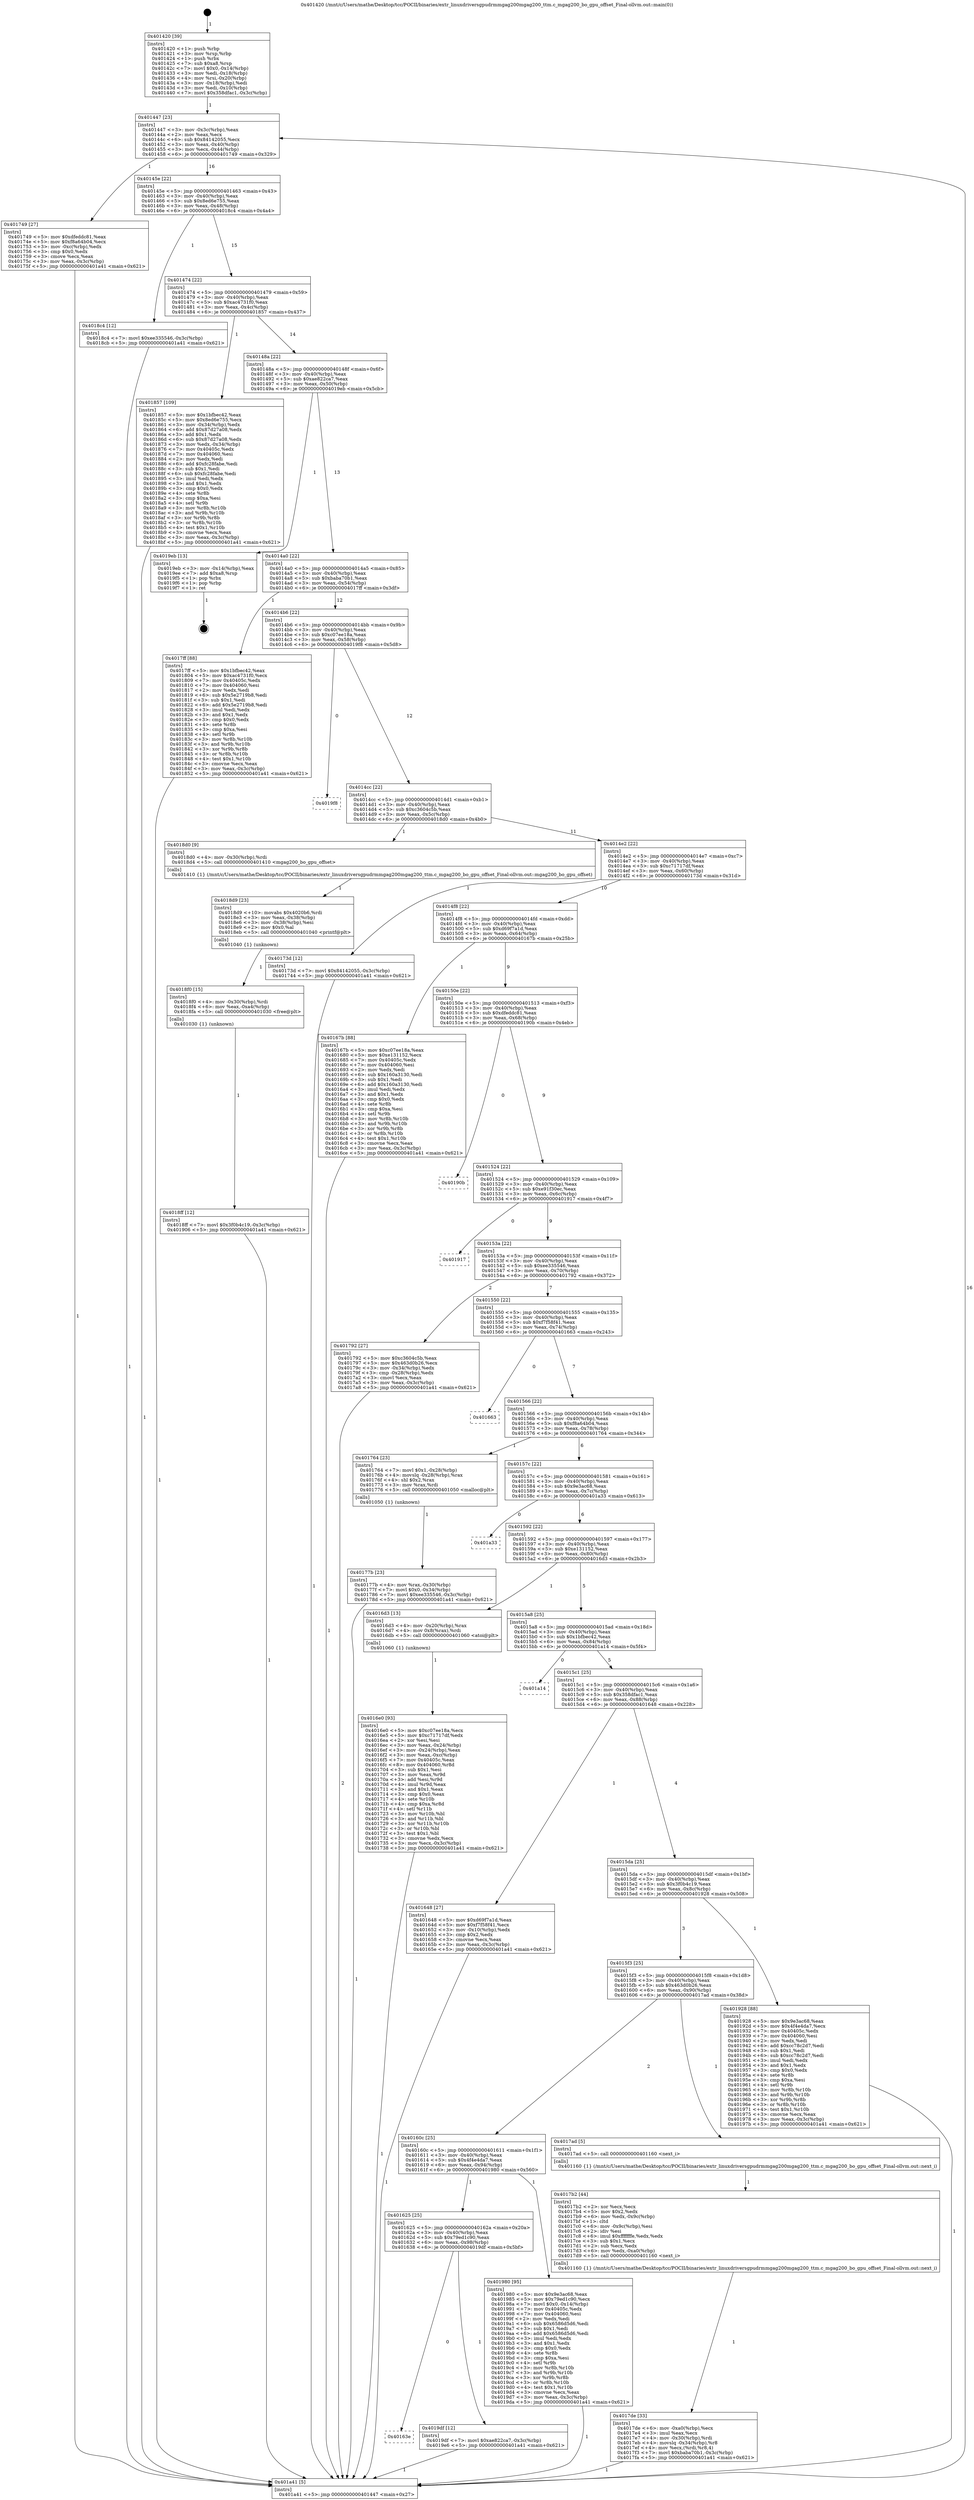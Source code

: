 digraph "0x401420" {
  label = "0x401420 (/mnt/c/Users/mathe/Desktop/tcc/POCII/binaries/extr_linuxdriversgpudrmmgag200mgag200_ttm.c_mgag200_bo_gpu_offset_Final-ollvm.out::main(0))"
  labelloc = "t"
  node[shape=record]

  Entry [label="",width=0.3,height=0.3,shape=circle,fillcolor=black,style=filled]
  "0x401447" [label="{
     0x401447 [23]\l
     | [instrs]\l
     &nbsp;&nbsp;0x401447 \<+3\>: mov -0x3c(%rbp),%eax\l
     &nbsp;&nbsp;0x40144a \<+2\>: mov %eax,%ecx\l
     &nbsp;&nbsp;0x40144c \<+6\>: sub $0x84142055,%ecx\l
     &nbsp;&nbsp;0x401452 \<+3\>: mov %eax,-0x40(%rbp)\l
     &nbsp;&nbsp;0x401455 \<+3\>: mov %ecx,-0x44(%rbp)\l
     &nbsp;&nbsp;0x401458 \<+6\>: je 0000000000401749 \<main+0x329\>\l
  }"]
  "0x401749" [label="{
     0x401749 [27]\l
     | [instrs]\l
     &nbsp;&nbsp;0x401749 \<+5\>: mov $0xdfeddc81,%eax\l
     &nbsp;&nbsp;0x40174e \<+5\>: mov $0xf8a64b04,%ecx\l
     &nbsp;&nbsp;0x401753 \<+3\>: mov -0xc(%rbp),%edx\l
     &nbsp;&nbsp;0x401756 \<+3\>: cmp $0x0,%edx\l
     &nbsp;&nbsp;0x401759 \<+3\>: cmove %ecx,%eax\l
     &nbsp;&nbsp;0x40175c \<+3\>: mov %eax,-0x3c(%rbp)\l
     &nbsp;&nbsp;0x40175f \<+5\>: jmp 0000000000401a41 \<main+0x621\>\l
  }"]
  "0x40145e" [label="{
     0x40145e [22]\l
     | [instrs]\l
     &nbsp;&nbsp;0x40145e \<+5\>: jmp 0000000000401463 \<main+0x43\>\l
     &nbsp;&nbsp;0x401463 \<+3\>: mov -0x40(%rbp),%eax\l
     &nbsp;&nbsp;0x401466 \<+5\>: sub $0x8ed6e755,%eax\l
     &nbsp;&nbsp;0x40146b \<+3\>: mov %eax,-0x48(%rbp)\l
     &nbsp;&nbsp;0x40146e \<+6\>: je 00000000004018c4 \<main+0x4a4\>\l
  }"]
  Exit [label="",width=0.3,height=0.3,shape=circle,fillcolor=black,style=filled,peripheries=2]
  "0x4018c4" [label="{
     0x4018c4 [12]\l
     | [instrs]\l
     &nbsp;&nbsp;0x4018c4 \<+7\>: movl $0xee335546,-0x3c(%rbp)\l
     &nbsp;&nbsp;0x4018cb \<+5\>: jmp 0000000000401a41 \<main+0x621\>\l
  }"]
  "0x401474" [label="{
     0x401474 [22]\l
     | [instrs]\l
     &nbsp;&nbsp;0x401474 \<+5\>: jmp 0000000000401479 \<main+0x59\>\l
     &nbsp;&nbsp;0x401479 \<+3\>: mov -0x40(%rbp),%eax\l
     &nbsp;&nbsp;0x40147c \<+5\>: sub $0xac4731f0,%eax\l
     &nbsp;&nbsp;0x401481 \<+3\>: mov %eax,-0x4c(%rbp)\l
     &nbsp;&nbsp;0x401484 \<+6\>: je 0000000000401857 \<main+0x437\>\l
  }"]
  "0x40163e" [label="{
     0x40163e\l
  }", style=dashed]
  "0x401857" [label="{
     0x401857 [109]\l
     | [instrs]\l
     &nbsp;&nbsp;0x401857 \<+5\>: mov $0x1bfbec42,%eax\l
     &nbsp;&nbsp;0x40185c \<+5\>: mov $0x8ed6e755,%ecx\l
     &nbsp;&nbsp;0x401861 \<+3\>: mov -0x34(%rbp),%edx\l
     &nbsp;&nbsp;0x401864 \<+6\>: add $0x87d27a08,%edx\l
     &nbsp;&nbsp;0x40186a \<+3\>: add $0x1,%edx\l
     &nbsp;&nbsp;0x40186d \<+6\>: sub $0x87d27a08,%edx\l
     &nbsp;&nbsp;0x401873 \<+3\>: mov %edx,-0x34(%rbp)\l
     &nbsp;&nbsp;0x401876 \<+7\>: mov 0x40405c,%edx\l
     &nbsp;&nbsp;0x40187d \<+7\>: mov 0x404060,%esi\l
     &nbsp;&nbsp;0x401884 \<+2\>: mov %edx,%edi\l
     &nbsp;&nbsp;0x401886 \<+6\>: add $0xfc28fabe,%edi\l
     &nbsp;&nbsp;0x40188c \<+3\>: sub $0x1,%edi\l
     &nbsp;&nbsp;0x40188f \<+6\>: sub $0xfc28fabe,%edi\l
     &nbsp;&nbsp;0x401895 \<+3\>: imul %edi,%edx\l
     &nbsp;&nbsp;0x401898 \<+3\>: and $0x1,%edx\l
     &nbsp;&nbsp;0x40189b \<+3\>: cmp $0x0,%edx\l
     &nbsp;&nbsp;0x40189e \<+4\>: sete %r8b\l
     &nbsp;&nbsp;0x4018a2 \<+3\>: cmp $0xa,%esi\l
     &nbsp;&nbsp;0x4018a5 \<+4\>: setl %r9b\l
     &nbsp;&nbsp;0x4018a9 \<+3\>: mov %r8b,%r10b\l
     &nbsp;&nbsp;0x4018ac \<+3\>: and %r9b,%r10b\l
     &nbsp;&nbsp;0x4018af \<+3\>: xor %r9b,%r8b\l
     &nbsp;&nbsp;0x4018b2 \<+3\>: or %r8b,%r10b\l
     &nbsp;&nbsp;0x4018b5 \<+4\>: test $0x1,%r10b\l
     &nbsp;&nbsp;0x4018b9 \<+3\>: cmovne %ecx,%eax\l
     &nbsp;&nbsp;0x4018bc \<+3\>: mov %eax,-0x3c(%rbp)\l
     &nbsp;&nbsp;0x4018bf \<+5\>: jmp 0000000000401a41 \<main+0x621\>\l
  }"]
  "0x40148a" [label="{
     0x40148a [22]\l
     | [instrs]\l
     &nbsp;&nbsp;0x40148a \<+5\>: jmp 000000000040148f \<main+0x6f\>\l
     &nbsp;&nbsp;0x40148f \<+3\>: mov -0x40(%rbp),%eax\l
     &nbsp;&nbsp;0x401492 \<+5\>: sub $0xae822ca7,%eax\l
     &nbsp;&nbsp;0x401497 \<+3\>: mov %eax,-0x50(%rbp)\l
     &nbsp;&nbsp;0x40149a \<+6\>: je 00000000004019eb \<main+0x5cb\>\l
  }"]
  "0x4019df" [label="{
     0x4019df [12]\l
     | [instrs]\l
     &nbsp;&nbsp;0x4019df \<+7\>: movl $0xae822ca7,-0x3c(%rbp)\l
     &nbsp;&nbsp;0x4019e6 \<+5\>: jmp 0000000000401a41 \<main+0x621\>\l
  }"]
  "0x4019eb" [label="{
     0x4019eb [13]\l
     | [instrs]\l
     &nbsp;&nbsp;0x4019eb \<+3\>: mov -0x14(%rbp),%eax\l
     &nbsp;&nbsp;0x4019ee \<+7\>: add $0xa8,%rsp\l
     &nbsp;&nbsp;0x4019f5 \<+1\>: pop %rbx\l
     &nbsp;&nbsp;0x4019f6 \<+1\>: pop %rbp\l
     &nbsp;&nbsp;0x4019f7 \<+1\>: ret\l
  }"]
  "0x4014a0" [label="{
     0x4014a0 [22]\l
     | [instrs]\l
     &nbsp;&nbsp;0x4014a0 \<+5\>: jmp 00000000004014a5 \<main+0x85\>\l
     &nbsp;&nbsp;0x4014a5 \<+3\>: mov -0x40(%rbp),%eax\l
     &nbsp;&nbsp;0x4014a8 \<+5\>: sub $0xbaba70b1,%eax\l
     &nbsp;&nbsp;0x4014ad \<+3\>: mov %eax,-0x54(%rbp)\l
     &nbsp;&nbsp;0x4014b0 \<+6\>: je 00000000004017ff \<main+0x3df\>\l
  }"]
  "0x401625" [label="{
     0x401625 [25]\l
     | [instrs]\l
     &nbsp;&nbsp;0x401625 \<+5\>: jmp 000000000040162a \<main+0x20a\>\l
     &nbsp;&nbsp;0x40162a \<+3\>: mov -0x40(%rbp),%eax\l
     &nbsp;&nbsp;0x40162d \<+5\>: sub $0x79ed1c90,%eax\l
     &nbsp;&nbsp;0x401632 \<+6\>: mov %eax,-0x98(%rbp)\l
     &nbsp;&nbsp;0x401638 \<+6\>: je 00000000004019df \<main+0x5bf\>\l
  }"]
  "0x4017ff" [label="{
     0x4017ff [88]\l
     | [instrs]\l
     &nbsp;&nbsp;0x4017ff \<+5\>: mov $0x1bfbec42,%eax\l
     &nbsp;&nbsp;0x401804 \<+5\>: mov $0xac4731f0,%ecx\l
     &nbsp;&nbsp;0x401809 \<+7\>: mov 0x40405c,%edx\l
     &nbsp;&nbsp;0x401810 \<+7\>: mov 0x404060,%esi\l
     &nbsp;&nbsp;0x401817 \<+2\>: mov %edx,%edi\l
     &nbsp;&nbsp;0x401819 \<+6\>: sub $0x5e2719b8,%edi\l
     &nbsp;&nbsp;0x40181f \<+3\>: sub $0x1,%edi\l
     &nbsp;&nbsp;0x401822 \<+6\>: add $0x5e2719b8,%edi\l
     &nbsp;&nbsp;0x401828 \<+3\>: imul %edi,%edx\l
     &nbsp;&nbsp;0x40182b \<+3\>: and $0x1,%edx\l
     &nbsp;&nbsp;0x40182e \<+3\>: cmp $0x0,%edx\l
     &nbsp;&nbsp;0x401831 \<+4\>: sete %r8b\l
     &nbsp;&nbsp;0x401835 \<+3\>: cmp $0xa,%esi\l
     &nbsp;&nbsp;0x401838 \<+4\>: setl %r9b\l
     &nbsp;&nbsp;0x40183c \<+3\>: mov %r8b,%r10b\l
     &nbsp;&nbsp;0x40183f \<+3\>: and %r9b,%r10b\l
     &nbsp;&nbsp;0x401842 \<+3\>: xor %r9b,%r8b\l
     &nbsp;&nbsp;0x401845 \<+3\>: or %r8b,%r10b\l
     &nbsp;&nbsp;0x401848 \<+4\>: test $0x1,%r10b\l
     &nbsp;&nbsp;0x40184c \<+3\>: cmovne %ecx,%eax\l
     &nbsp;&nbsp;0x40184f \<+3\>: mov %eax,-0x3c(%rbp)\l
     &nbsp;&nbsp;0x401852 \<+5\>: jmp 0000000000401a41 \<main+0x621\>\l
  }"]
  "0x4014b6" [label="{
     0x4014b6 [22]\l
     | [instrs]\l
     &nbsp;&nbsp;0x4014b6 \<+5\>: jmp 00000000004014bb \<main+0x9b\>\l
     &nbsp;&nbsp;0x4014bb \<+3\>: mov -0x40(%rbp),%eax\l
     &nbsp;&nbsp;0x4014be \<+5\>: sub $0xc07ee18a,%eax\l
     &nbsp;&nbsp;0x4014c3 \<+3\>: mov %eax,-0x58(%rbp)\l
     &nbsp;&nbsp;0x4014c6 \<+6\>: je 00000000004019f8 \<main+0x5d8\>\l
  }"]
  "0x401980" [label="{
     0x401980 [95]\l
     | [instrs]\l
     &nbsp;&nbsp;0x401980 \<+5\>: mov $0x9e3ac68,%eax\l
     &nbsp;&nbsp;0x401985 \<+5\>: mov $0x79ed1c90,%ecx\l
     &nbsp;&nbsp;0x40198a \<+7\>: movl $0x0,-0x14(%rbp)\l
     &nbsp;&nbsp;0x401991 \<+7\>: mov 0x40405c,%edx\l
     &nbsp;&nbsp;0x401998 \<+7\>: mov 0x404060,%esi\l
     &nbsp;&nbsp;0x40199f \<+2\>: mov %edx,%edi\l
     &nbsp;&nbsp;0x4019a1 \<+6\>: sub $0x6586d5d6,%edi\l
     &nbsp;&nbsp;0x4019a7 \<+3\>: sub $0x1,%edi\l
     &nbsp;&nbsp;0x4019aa \<+6\>: add $0x6586d5d6,%edi\l
     &nbsp;&nbsp;0x4019b0 \<+3\>: imul %edi,%edx\l
     &nbsp;&nbsp;0x4019b3 \<+3\>: and $0x1,%edx\l
     &nbsp;&nbsp;0x4019b6 \<+3\>: cmp $0x0,%edx\l
     &nbsp;&nbsp;0x4019b9 \<+4\>: sete %r8b\l
     &nbsp;&nbsp;0x4019bd \<+3\>: cmp $0xa,%esi\l
     &nbsp;&nbsp;0x4019c0 \<+4\>: setl %r9b\l
     &nbsp;&nbsp;0x4019c4 \<+3\>: mov %r8b,%r10b\l
     &nbsp;&nbsp;0x4019c7 \<+3\>: and %r9b,%r10b\l
     &nbsp;&nbsp;0x4019ca \<+3\>: xor %r9b,%r8b\l
     &nbsp;&nbsp;0x4019cd \<+3\>: or %r8b,%r10b\l
     &nbsp;&nbsp;0x4019d0 \<+4\>: test $0x1,%r10b\l
     &nbsp;&nbsp;0x4019d4 \<+3\>: cmovne %ecx,%eax\l
     &nbsp;&nbsp;0x4019d7 \<+3\>: mov %eax,-0x3c(%rbp)\l
     &nbsp;&nbsp;0x4019da \<+5\>: jmp 0000000000401a41 \<main+0x621\>\l
  }"]
  "0x4019f8" [label="{
     0x4019f8\l
  }", style=dashed]
  "0x4014cc" [label="{
     0x4014cc [22]\l
     | [instrs]\l
     &nbsp;&nbsp;0x4014cc \<+5\>: jmp 00000000004014d1 \<main+0xb1\>\l
     &nbsp;&nbsp;0x4014d1 \<+3\>: mov -0x40(%rbp),%eax\l
     &nbsp;&nbsp;0x4014d4 \<+5\>: sub $0xc3604c5b,%eax\l
     &nbsp;&nbsp;0x4014d9 \<+3\>: mov %eax,-0x5c(%rbp)\l
     &nbsp;&nbsp;0x4014dc \<+6\>: je 00000000004018d0 \<main+0x4b0\>\l
  }"]
  "0x4018ff" [label="{
     0x4018ff [12]\l
     | [instrs]\l
     &nbsp;&nbsp;0x4018ff \<+7\>: movl $0x3f0b4c19,-0x3c(%rbp)\l
     &nbsp;&nbsp;0x401906 \<+5\>: jmp 0000000000401a41 \<main+0x621\>\l
  }"]
  "0x4018d0" [label="{
     0x4018d0 [9]\l
     | [instrs]\l
     &nbsp;&nbsp;0x4018d0 \<+4\>: mov -0x30(%rbp),%rdi\l
     &nbsp;&nbsp;0x4018d4 \<+5\>: call 0000000000401410 \<mgag200_bo_gpu_offset\>\l
     | [calls]\l
     &nbsp;&nbsp;0x401410 \{1\} (/mnt/c/Users/mathe/Desktop/tcc/POCII/binaries/extr_linuxdriversgpudrmmgag200mgag200_ttm.c_mgag200_bo_gpu_offset_Final-ollvm.out::mgag200_bo_gpu_offset)\l
  }"]
  "0x4014e2" [label="{
     0x4014e2 [22]\l
     | [instrs]\l
     &nbsp;&nbsp;0x4014e2 \<+5\>: jmp 00000000004014e7 \<main+0xc7\>\l
     &nbsp;&nbsp;0x4014e7 \<+3\>: mov -0x40(%rbp),%eax\l
     &nbsp;&nbsp;0x4014ea \<+5\>: sub $0xc71717df,%eax\l
     &nbsp;&nbsp;0x4014ef \<+3\>: mov %eax,-0x60(%rbp)\l
     &nbsp;&nbsp;0x4014f2 \<+6\>: je 000000000040173d \<main+0x31d\>\l
  }"]
  "0x4018f0" [label="{
     0x4018f0 [15]\l
     | [instrs]\l
     &nbsp;&nbsp;0x4018f0 \<+4\>: mov -0x30(%rbp),%rdi\l
     &nbsp;&nbsp;0x4018f4 \<+6\>: mov %eax,-0xa4(%rbp)\l
     &nbsp;&nbsp;0x4018fa \<+5\>: call 0000000000401030 \<free@plt\>\l
     | [calls]\l
     &nbsp;&nbsp;0x401030 \{1\} (unknown)\l
  }"]
  "0x40173d" [label="{
     0x40173d [12]\l
     | [instrs]\l
     &nbsp;&nbsp;0x40173d \<+7\>: movl $0x84142055,-0x3c(%rbp)\l
     &nbsp;&nbsp;0x401744 \<+5\>: jmp 0000000000401a41 \<main+0x621\>\l
  }"]
  "0x4014f8" [label="{
     0x4014f8 [22]\l
     | [instrs]\l
     &nbsp;&nbsp;0x4014f8 \<+5\>: jmp 00000000004014fd \<main+0xdd\>\l
     &nbsp;&nbsp;0x4014fd \<+3\>: mov -0x40(%rbp),%eax\l
     &nbsp;&nbsp;0x401500 \<+5\>: sub $0xd69f7a1d,%eax\l
     &nbsp;&nbsp;0x401505 \<+3\>: mov %eax,-0x64(%rbp)\l
     &nbsp;&nbsp;0x401508 \<+6\>: je 000000000040167b \<main+0x25b\>\l
  }"]
  "0x4018d9" [label="{
     0x4018d9 [23]\l
     | [instrs]\l
     &nbsp;&nbsp;0x4018d9 \<+10\>: movabs $0x4020b6,%rdi\l
     &nbsp;&nbsp;0x4018e3 \<+3\>: mov %eax,-0x38(%rbp)\l
     &nbsp;&nbsp;0x4018e6 \<+3\>: mov -0x38(%rbp),%esi\l
     &nbsp;&nbsp;0x4018e9 \<+2\>: mov $0x0,%al\l
     &nbsp;&nbsp;0x4018eb \<+5\>: call 0000000000401040 \<printf@plt\>\l
     | [calls]\l
     &nbsp;&nbsp;0x401040 \{1\} (unknown)\l
  }"]
  "0x40167b" [label="{
     0x40167b [88]\l
     | [instrs]\l
     &nbsp;&nbsp;0x40167b \<+5\>: mov $0xc07ee18a,%eax\l
     &nbsp;&nbsp;0x401680 \<+5\>: mov $0xe131152,%ecx\l
     &nbsp;&nbsp;0x401685 \<+7\>: mov 0x40405c,%edx\l
     &nbsp;&nbsp;0x40168c \<+7\>: mov 0x404060,%esi\l
     &nbsp;&nbsp;0x401693 \<+2\>: mov %edx,%edi\l
     &nbsp;&nbsp;0x401695 \<+6\>: sub $0x160a3130,%edi\l
     &nbsp;&nbsp;0x40169b \<+3\>: sub $0x1,%edi\l
     &nbsp;&nbsp;0x40169e \<+6\>: add $0x160a3130,%edi\l
     &nbsp;&nbsp;0x4016a4 \<+3\>: imul %edi,%edx\l
     &nbsp;&nbsp;0x4016a7 \<+3\>: and $0x1,%edx\l
     &nbsp;&nbsp;0x4016aa \<+3\>: cmp $0x0,%edx\l
     &nbsp;&nbsp;0x4016ad \<+4\>: sete %r8b\l
     &nbsp;&nbsp;0x4016b1 \<+3\>: cmp $0xa,%esi\l
     &nbsp;&nbsp;0x4016b4 \<+4\>: setl %r9b\l
     &nbsp;&nbsp;0x4016b8 \<+3\>: mov %r8b,%r10b\l
     &nbsp;&nbsp;0x4016bb \<+3\>: and %r9b,%r10b\l
     &nbsp;&nbsp;0x4016be \<+3\>: xor %r9b,%r8b\l
     &nbsp;&nbsp;0x4016c1 \<+3\>: or %r8b,%r10b\l
     &nbsp;&nbsp;0x4016c4 \<+4\>: test $0x1,%r10b\l
     &nbsp;&nbsp;0x4016c8 \<+3\>: cmovne %ecx,%eax\l
     &nbsp;&nbsp;0x4016cb \<+3\>: mov %eax,-0x3c(%rbp)\l
     &nbsp;&nbsp;0x4016ce \<+5\>: jmp 0000000000401a41 \<main+0x621\>\l
  }"]
  "0x40150e" [label="{
     0x40150e [22]\l
     | [instrs]\l
     &nbsp;&nbsp;0x40150e \<+5\>: jmp 0000000000401513 \<main+0xf3\>\l
     &nbsp;&nbsp;0x401513 \<+3\>: mov -0x40(%rbp),%eax\l
     &nbsp;&nbsp;0x401516 \<+5\>: sub $0xdfeddc81,%eax\l
     &nbsp;&nbsp;0x40151b \<+3\>: mov %eax,-0x68(%rbp)\l
     &nbsp;&nbsp;0x40151e \<+6\>: je 000000000040190b \<main+0x4eb\>\l
  }"]
  "0x4017de" [label="{
     0x4017de [33]\l
     | [instrs]\l
     &nbsp;&nbsp;0x4017de \<+6\>: mov -0xa0(%rbp),%ecx\l
     &nbsp;&nbsp;0x4017e4 \<+3\>: imul %eax,%ecx\l
     &nbsp;&nbsp;0x4017e7 \<+4\>: mov -0x30(%rbp),%rdi\l
     &nbsp;&nbsp;0x4017eb \<+4\>: movslq -0x34(%rbp),%r8\l
     &nbsp;&nbsp;0x4017ef \<+4\>: mov %ecx,(%rdi,%r8,4)\l
     &nbsp;&nbsp;0x4017f3 \<+7\>: movl $0xbaba70b1,-0x3c(%rbp)\l
     &nbsp;&nbsp;0x4017fa \<+5\>: jmp 0000000000401a41 \<main+0x621\>\l
  }"]
  "0x40190b" [label="{
     0x40190b\l
  }", style=dashed]
  "0x401524" [label="{
     0x401524 [22]\l
     | [instrs]\l
     &nbsp;&nbsp;0x401524 \<+5\>: jmp 0000000000401529 \<main+0x109\>\l
     &nbsp;&nbsp;0x401529 \<+3\>: mov -0x40(%rbp),%eax\l
     &nbsp;&nbsp;0x40152c \<+5\>: sub $0xe91f30ec,%eax\l
     &nbsp;&nbsp;0x401531 \<+3\>: mov %eax,-0x6c(%rbp)\l
     &nbsp;&nbsp;0x401534 \<+6\>: je 0000000000401917 \<main+0x4f7\>\l
  }"]
  "0x4017b2" [label="{
     0x4017b2 [44]\l
     | [instrs]\l
     &nbsp;&nbsp;0x4017b2 \<+2\>: xor %ecx,%ecx\l
     &nbsp;&nbsp;0x4017b4 \<+5\>: mov $0x2,%edx\l
     &nbsp;&nbsp;0x4017b9 \<+6\>: mov %edx,-0x9c(%rbp)\l
     &nbsp;&nbsp;0x4017bf \<+1\>: cltd\l
     &nbsp;&nbsp;0x4017c0 \<+6\>: mov -0x9c(%rbp),%esi\l
     &nbsp;&nbsp;0x4017c6 \<+2\>: idiv %esi\l
     &nbsp;&nbsp;0x4017c8 \<+6\>: imul $0xfffffffe,%edx,%edx\l
     &nbsp;&nbsp;0x4017ce \<+3\>: sub $0x1,%ecx\l
     &nbsp;&nbsp;0x4017d1 \<+2\>: sub %ecx,%edx\l
     &nbsp;&nbsp;0x4017d3 \<+6\>: mov %edx,-0xa0(%rbp)\l
     &nbsp;&nbsp;0x4017d9 \<+5\>: call 0000000000401160 \<next_i\>\l
     | [calls]\l
     &nbsp;&nbsp;0x401160 \{1\} (/mnt/c/Users/mathe/Desktop/tcc/POCII/binaries/extr_linuxdriversgpudrmmgag200mgag200_ttm.c_mgag200_bo_gpu_offset_Final-ollvm.out::next_i)\l
  }"]
  "0x401917" [label="{
     0x401917\l
  }", style=dashed]
  "0x40153a" [label="{
     0x40153a [22]\l
     | [instrs]\l
     &nbsp;&nbsp;0x40153a \<+5\>: jmp 000000000040153f \<main+0x11f\>\l
     &nbsp;&nbsp;0x40153f \<+3\>: mov -0x40(%rbp),%eax\l
     &nbsp;&nbsp;0x401542 \<+5\>: sub $0xee335546,%eax\l
     &nbsp;&nbsp;0x401547 \<+3\>: mov %eax,-0x70(%rbp)\l
     &nbsp;&nbsp;0x40154a \<+6\>: je 0000000000401792 \<main+0x372\>\l
  }"]
  "0x40160c" [label="{
     0x40160c [25]\l
     | [instrs]\l
     &nbsp;&nbsp;0x40160c \<+5\>: jmp 0000000000401611 \<main+0x1f1\>\l
     &nbsp;&nbsp;0x401611 \<+3\>: mov -0x40(%rbp),%eax\l
     &nbsp;&nbsp;0x401614 \<+5\>: sub $0x4f4e4da7,%eax\l
     &nbsp;&nbsp;0x401619 \<+6\>: mov %eax,-0x94(%rbp)\l
     &nbsp;&nbsp;0x40161f \<+6\>: je 0000000000401980 \<main+0x560\>\l
  }"]
  "0x401792" [label="{
     0x401792 [27]\l
     | [instrs]\l
     &nbsp;&nbsp;0x401792 \<+5\>: mov $0xc3604c5b,%eax\l
     &nbsp;&nbsp;0x401797 \<+5\>: mov $0x463d0b26,%ecx\l
     &nbsp;&nbsp;0x40179c \<+3\>: mov -0x34(%rbp),%edx\l
     &nbsp;&nbsp;0x40179f \<+3\>: cmp -0x28(%rbp),%edx\l
     &nbsp;&nbsp;0x4017a2 \<+3\>: cmovl %ecx,%eax\l
     &nbsp;&nbsp;0x4017a5 \<+3\>: mov %eax,-0x3c(%rbp)\l
     &nbsp;&nbsp;0x4017a8 \<+5\>: jmp 0000000000401a41 \<main+0x621\>\l
  }"]
  "0x401550" [label="{
     0x401550 [22]\l
     | [instrs]\l
     &nbsp;&nbsp;0x401550 \<+5\>: jmp 0000000000401555 \<main+0x135\>\l
     &nbsp;&nbsp;0x401555 \<+3\>: mov -0x40(%rbp),%eax\l
     &nbsp;&nbsp;0x401558 \<+5\>: sub $0xf7f58f41,%eax\l
     &nbsp;&nbsp;0x40155d \<+3\>: mov %eax,-0x74(%rbp)\l
     &nbsp;&nbsp;0x401560 \<+6\>: je 0000000000401663 \<main+0x243\>\l
  }"]
  "0x4017ad" [label="{
     0x4017ad [5]\l
     | [instrs]\l
     &nbsp;&nbsp;0x4017ad \<+5\>: call 0000000000401160 \<next_i\>\l
     | [calls]\l
     &nbsp;&nbsp;0x401160 \{1\} (/mnt/c/Users/mathe/Desktop/tcc/POCII/binaries/extr_linuxdriversgpudrmmgag200mgag200_ttm.c_mgag200_bo_gpu_offset_Final-ollvm.out::next_i)\l
  }"]
  "0x401663" [label="{
     0x401663\l
  }", style=dashed]
  "0x401566" [label="{
     0x401566 [22]\l
     | [instrs]\l
     &nbsp;&nbsp;0x401566 \<+5\>: jmp 000000000040156b \<main+0x14b\>\l
     &nbsp;&nbsp;0x40156b \<+3\>: mov -0x40(%rbp),%eax\l
     &nbsp;&nbsp;0x40156e \<+5\>: sub $0xf8a64b04,%eax\l
     &nbsp;&nbsp;0x401573 \<+3\>: mov %eax,-0x78(%rbp)\l
     &nbsp;&nbsp;0x401576 \<+6\>: je 0000000000401764 \<main+0x344\>\l
  }"]
  "0x4015f3" [label="{
     0x4015f3 [25]\l
     | [instrs]\l
     &nbsp;&nbsp;0x4015f3 \<+5\>: jmp 00000000004015f8 \<main+0x1d8\>\l
     &nbsp;&nbsp;0x4015f8 \<+3\>: mov -0x40(%rbp),%eax\l
     &nbsp;&nbsp;0x4015fb \<+5\>: sub $0x463d0b26,%eax\l
     &nbsp;&nbsp;0x401600 \<+6\>: mov %eax,-0x90(%rbp)\l
     &nbsp;&nbsp;0x401606 \<+6\>: je 00000000004017ad \<main+0x38d\>\l
  }"]
  "0x401764" [label="{
     0x401764 [23]\l
     | [instrs]\l
     &nbsp;&nbsp;0x401764 \<+7\>: movl $0x1,-0x28(%rbp)\l
     &nbsp;&nbsp;0x40176b \<+4\>: movslq -0x28(%rbp),%rax\l
     &nbsp;&nbsp;0x40176f \<+4\>: shl $0x2,%rax\l
     &nbsp;&nbsp;0x401773 \<+3\>: mov %rax,%rdi\l
     &nbsp;&nbsp;0x401776 \<+5\>: call 0000000000401050 \<malloc@plt\>\l
     | [calls]\l
     &nbsp;&nbsp;0x401050 \{1\} (unknown)\l
  }"]
  "0x40157c" [label="{
     0x40157c [22]\l
     | [instrs]\l
     &nbsp;&nbsp;0x40157c \<+5\>: jmp 0000000000401581 \<main+0x161\>\l
     &nbsp;&nbsp;0x401581 \<+3\>: mov -0x40(%rbp),%eax\l
     &nbsp;&nbsp;0x401584 \<+5\>: sub $0x9e3ac68,%eax\l
     &nbsp;&nbsp;0x401589 \<+3\>: mov %eax,-0x7c(%rbp)\l
     &nbsp;&nbsp;0x40158c \<+6\>: je 0000000000401a33 \<main+0x613\>\l
  }"]
  "0x401928" [label="{
     0x401928 [88]\l
     | [instrs]\l
     &nbsp;&nbsp;0x401928 \<+5\>: mov $0x9e3ac68,%eax\l
     &nbsp;&nbsp;0x40192d \<+5\>: mov $0x4f4e4da7,%ecx\l
     &nbsp;&nbsp;0x401932 \<+7\>: mov 0x40405c,%edx\l
     &nbsp;&nbsp;0x401939 \<+7\>: mov 0x404060,%esi\l
     &nbsp;&nbsp;0x401940 \<+2\>: mov %edx,%edi\l
     &nbsp;&nbsp;0x401942 \<+6\>: add $0xcc78c2d7,%edi\l
     &nbsp;&nbsp;0x401948 \<+3\>: sub $0x1,%edi\l
     &nbsp;&nbsp;0x40194b \<+6\>: sub $0xcc78c2d7,%edi\l
     &nbsp;&nbsp;0x401951 \<+3\>: imul %edi,%edx\l
     &nbsp;&nbsp;0x401954 \<+3\>: and $0x1,%edx\l
     &nbsp;&nbsp;0x401957 \<+3\>: cmp $0x0,%edx\l
     &nbsp;&nbsp;0x40195a \<+4\>: sete %r8b\l
     &nbsp;&nbsp;0x40195e \<+3\>: cmp $0xa,%esi\l
     &nbsp;&nbsp;0x401961 \<+4\>: setl %r9b\l
     &nbsp;&nbsp;0x401965 \<+3\>: mov %r8b,%r10b\l
     &nbsp;&nbsp;0x401968 \<+3\>: and %r9b,%r10b\l
     &nbsp;&nbsp;0x40196b \<+3\>: xor %r9b,%r8b\l
     &nbsp;&nbsp;0x40196e \<+3\>: or %r8b,%r10b\l
     &nbsp;&nbsp;0x401971 \<+4\>: test $0x1,%r10b\l
     &nbsp;&nbsp;0x401975 \<+3\>: cmovne %ecx,%eax\l
     &nbsp;&nbsp;0x401978 \<+3\>: mov %eax,-0x3c(%rbp)\l
     &nbsp;&nbsp;0x40197b \<+5\>: jmp 0000000000401a41 \<main+0x621\>\l
  }"]
  "0x401a33" [label="{
     0x401a33\l
  }", style=dashed]
  "0x401592" [label="{
     0x401592 [22]\l
     | [instrs]\l
     &nbsp;&nbsp;0x401592 \<+5\>: jmp 0000000000401597 \<main+0x177\>\l
     &nbsp;&nbsp;0x401597 \<+3\>: mov -0x40(%rbp),%eax\l
     &nbsp;&nbsp;0x40159a \<+5\>: sub $0xe131152,%eax\l
     &nbsp;&nbsp;0x40159f \<+3\>: mov %eax,-0x80(%rbp)\l
     &nbsp;&nbsp;0x4015a2 \<+6\>: je 00000000004016d3 \<main+0x2b3\>\l
  }"]
  "0x40177b" [label="{
     0x40177b [23]\l
     | [instrs]\l
     &nbsp;&nbsp;0x40177b \<+4\>: mov %rax,-0x30(%rbp)\l
     &nbsp;&nbsp;0x40177f \<+7\>: movl $0x0,-0x34(%rbp)\l
     &nbsp;&nbsp;0x401786 \<+7\>: movl $0xee335546,-0x3c(%rbp)\l
     &nbsp;&nbsp;0x40178d \<+5\>: jmp 0000000000401a41 \<main+0x621\>\l
  }"]
  "0x4016d3" [label="{
     0x4016d3 [13]\l
     | [instrs]\l
     &nbsp;&nbsp;0x4016d3 \<+4\>: mov -0x20(%rbp),%rax\l
     &nbsp;&nbsp;0x4016d7 \<+4\>: mov 0x8(%rax),%rdi\l
     &nbsp;&nbsp;0x4016db \<+5\>: call 0000000000401060 \<atoi@plt\>\l
     | [calls]\l
     &nbsp;&nbsp;0x401060 \{1\} (unknown)\l
  }"]
  "0x4015a8" [label="{
     0x4015a8 [25]\l
     | [instrs]\l
     &nbsp;&nbsp;0x4015a8 \<+5\>: jmp 00000000004015ad \<main+0x18d\>\l
     &nbsp;&nbsp;0x4015ad \<+3\>: mov -0x40(%rbp),%eax\l
     &nbsp;&nbsp;0x4015b0 \<+5\>: sub $0x1bfbec42,%eax\l
     &nbsp;&nbsp;0x4015b5 \<+6\>: mov %eax,-0x84(%rbp)\l
     &nbsp;&nbsp;0x4015bb \<+6\>: je 0000000000401a14 \<main+0x5f4\>\l
  }"]
  "0x4016e0" [label="{
     0x4016e0 [93]\l
     | [instrs]\l
     &nbsp;&nbsp;0x4016e0 \<+5\>: mov $0xc07ee18a,%ecx\l
     &nbsp;&nbsp;0x4016e5 \<+5\>: mov $0xc71717df,%edx\l
     &nbsp;&nbsp;0x4016ea \<+2\>: xor %esi,%esi\l
     &nbsp;&nbsp;0x4016ec \<+3\>: mov %eax,-0x24(%rbp)\l
     &nbsp;&nbsp;0x4016ef \<+3\>: mov -0x24(%rbp),%eax\l
     &nbsp;&nbsp;0x4016f2 \<+3\>: mov %eax,-0xc(%rbp)\l
     &nbsp;&nbsp;0x4016f5 \<+7\>: mov 0x40405c,%eax\l
     &nbsp;&nbsp;0x4016fc \<+8\>: mov 0x404060,%r8d\l
     &nbsp;&nbsp;0x401704 \<+3\>: sub $0x1,%esi\l
     &nbsp;&nbsp;0x401707 \<+3\>: mov %eax,%r9d\l
     &nbsp;&nbsp;0x40170a \<+3\>: add %esi,%r9d\l
     &nbsp;&nbsp;0x40170d \<+4\>: imul %r9d,%eax\l
     &nbsp;&nbsp;0x401711 \<+3\>: and $0x1,%eax\l
     &nbsp;&nbsp;0x401714 \<+3\>: cmp $0x0,%eax\l
     &nbsp;&nbsp;0x401717 \<+4\>: sete %r10b\l
     &nbsp;&nbsp;0x40171b \<+4\>: cmp $0xa,%r8d\l
     &nbsp;&nbsp;0x40171f \<+4\>: setl %r11b\l
     &nbsp;&nbsp;0x401723 \<+3\>: mov %r10b,%bl\l
     &nbsp;&nbsp;0x401726 \<+3\>: and %r11b,%bl\l
     &nbsp;&nbsp;0x401729 \<+3\>: xor %r11b,%r10b\l
     &nbsp;&nbsp;0x40172c \<+3\>: or %r10b,%bl\l
     &nbsp;&nbsp;0x40172f \<+3\>: test $0x1,%bl\l
     &nbsp;&nbsp;0x401732 \<+3\>: cmovne %edx,%ecx\l
     &nbsp;&nbsp;0x401735 \<+3\>: mov %ecx,-0x3c(%rbp)\l
     &nbsp;&nbsp;0x401738 \<+5\>: jmp 0000000000401a41 \<main+0x621\>\l
  }"]
  "0x401a14" [label="{
     0x401a14\l
  }", style=dashed]
  "0x4015c1" [label="{
     0x4015c1 [25]\l
     | [instrs]\l
     &nbsp;&nbsp;0x4015c1 \<+5\>: jmp 00000000004015c6 \<main+0x1a6\>\l
     &nbsp;&nbsp;0x4015c6 \<+3\>: mov -0x40(%rbp),%eax\l
     &nbsp;&nbsp;0x4015c9 \<+5\>: sub $0x358dfac1,%eax\l
     &nbsp;&nbsp;0x4015ce \<+6\>: mov %eax,-0x88(%rbp)\l
     &nbsp;&nbsp;0x4015d4 \<+6\>: je 0000000000401648 \<main+0x228\>\l
  }"]
  "0x401420" [label="{
     0x401420 [39]\l
     | [instrs]\l
     &nbsp;&nbsp;0x401420 \<+1\>: push %rbp\l
     &nbsp;&nbsp;0x401421 \<+3\>: mov %rsp,%rbp\l
     &nbsp;&nbsp;0x401424 \<+1\>: push %rbx\l
     &nbsp;&nbsp;0x401425 \<+7\>: sub $0xa8,%rsp\l
     &nbsp;&nbsp;0x40142c \<+7\>: movl $0x0,-0x14(%rbp)\l
     &nbsp;&nbsp;0x401433 \<+3\>: mov %edi,-0x18(%rbp)\l
     &nbsp;&nbsp;0x401436 \<+4\>: mov %rsi,-0x20(%rbp)\l
     &nbsp;&nbsp;0x40143a \<+3\>: mov -0x18(%rbp),%edi\l
     &nbsp;&nbsp;0x40143d \<+3\>: mov %edi,-0x10(%rbp)\l
     &nbsp;&nbsp;0x401440 \<+7\>: movl $0x358dfac1,-0x3c(%rbp)\l
  }"]
  "0x401648" [label="{
     0x401648 [27]\l
     | [instrs]\l
     &nbsp;&nbsp;0x401648 \<+5\>: mov $0xd69f7a1d,%eax\l
     &nbsp;&nbsp;0x40164d \<+5\>: mov $0xf7f58f41,%ecx\l
     &nbsp;&nbsp;0x401652 \<+3\>: mov -0x10(%rbp),%edx\l
     &nbsp;&nbsp;0x401655 \<+3\>: cmp $0x2,%edx\l
     &nbsp;&nbsp;0x401658 \<+3\>: cmovne %ecx,%eax\l
     &nbsp;&nbsp;0x40165b \<+3\>: mov %eax,-0x3c(%rbp)\l
     &nbsp;&nbsp;0x40165e \<+5\>: jmp 0000000000401a41 \<main+0x621\>\l
  }"]
  "0x4015da" [label="{
     0x4015da [25]\l
     | [instrs]\l
     &nbsp;&nbsp;0x4015da \<+5\>: jmp 00000000004015df \<main+0x1bf\>\l
     &nbsp;&nbsp;0x4015df \<+3\>: mov -0x40(%rbp),%eax\l
     &nbsp;&nbsp;0x4015e2 \<+5\>: sub $0x3f0b4c19,%eax\l
     &nbsp;&nbsp;0x4015e7 \<+6\>: mov %eax,-0x8c(%rbp)\l
     &nbsp;&nbsp;0x4015ed \<+6\>: je 0000000000401928 \<main+0x508\>\l
  }"]
  "0x401a41" [label="{
     0x401a41 [5]\l
     | [instrs]\l
     &nbsp;&nbsp;0x401a41 \<+5\>: jmp 0000000000401447 \<main+0x27\>\l
  }"]
  Entry -> "0x401420" [label=" 1"]
  "0x401447" -> "0x401749" [label=" 1"]
  "0x401447" -> "0x40145e" [label=" 16"]
  "0x4019eb" -> Exit [label=" 1"]
  "0x40145e" -> "0x4018c4" [label=" 1"]
  "0x40145e" -> "0x401474" [label=" 15"]
  "0x4019df" -> "0x401a41" [label=" 1"]
  "0x401474" -> "0x401857" [label=" 1"]
  "0x401474" -> "0x40148a" [label=" 14"]
  "0x401625" -> "0x40163e" [label=" 0"]
  "0x40148a" -> "0x4019eb" [label=" 1"]
  "0x40148a" -> "0x4014a0" [label=" 13"]
  "0x401625" -> "0x4019df" [label=" 1"]
  "0x4014a0" -> "0x4017ff" [label=" 1"]
  "0x4014a0" -> "0x4014b6" [label=" 12"]
  "0x401980" -> "0x401a41" [label=" 1"]
  "0x4014b6" -> "0x4019f8" [label=" 0"]
  "0x4014b6" -> "0x4014cc" [label=" 12"]
  "0x40160c" -> "0x401625" [label=" 1"]
  "0x4014cc" -> "0x4018d0" [label=" 1"]
  "0x4014cc" -> "0x4014e2" [label=" 11"]
  "0x40160c" -> "0x401980" [label=" 1"]
  "0x4014e2" -> "0x40173d" [label=" 1"]
  "0x4014e2" -> "0x4014f8" [label=" 10"]
  "0x401928" -> "0x401a41" [label=" 1"]
  "0x4014f8" -> "0x40167b" [label=" 1"]
  "0x4014f8" -> "0x40150e" [label=" 9"]
  "0x4018ff" -> "0x401a41" [label=" 1"]
  "0x40150e" -> "0x40190b" [label=" 0"]
  "0x40150e" -> "0x401524" [label=" 9"]
  "0x4018f0" -> "0x4018ff" [label=" 1"]
  "0x401524" -> "0x401917" [label=" 0"]
  "0x401524" -> "0x40153a" [label=" 9"]
  "0x4018d9" -> "0x4018f0" [label=" 1"]
  "0x40153a" -> "0x401792" [label=" 2"]
  "0x40153a" -> "0x401550" [label=" 7"]
  "0x4018d0" -> "0x4018d9" [label=" 1"]
  "0x401550" -> "0x401663" [label=" 0"]
  "0x401550" -> "0x401566" [label=" 7"]
  "0x4018c4" -> "0x401a41" [label=" 1"]
  "0x401566" -> "0x401764" [label=" 1"]
  "0x401566" -> "0x40157c" [label=" 6"]
  "0x4017ff" -> "0x401a41" [label=" 1"]
  "0x40157c" -> "0x401a33" [label=" 0"]
  "0x40157c" -> "0x401592" [label=" 6"]
  "0x4017de" -> "0x401a41" [label=" 1"]
  "0x401592" -> "0x4016d3" [label=" 1"]
  "0x401592" -> "0x4015a8" [label=" 5"]
  "0x4017ad" -> "0x4017b2" [label=" 1"]
  "0x4015a8" -> "0x401a14" [label=" 0"]
  "0x4015a8" -> "0x4015c1" [label=" 5"]
  "0x4015f3" -> "0x40160c" [label=" 2"]
  "0x4015c1" -> "0x401648" [label=" 1"]
  "0x4015c1" -> "0x4015da" [label=" 4"]
  "0x401648" -> "0x401a41" [label=" 1"]
  "0x401420" -> "0x401447" [label=" 1"]
  "0x401a41" -> "0x401447" [label=" 16"]
  "0x40167b" -> "0x401a41" [label=" 1"]
  "0x4016d3" -> "0x4016e0" [label=" 1"]
  "0x4016e0" -> "0x401a41" [label=" 1"]
  "0x40173d" -> "0x401a41" [label=" 1"]
  "0x401749" -> "0x401a41" [label=" 1"]
  "0x401764" -> "0x40177b" [label=" 1"]
  "0x40177b" -> "0x401a41" [label=" 1"]
  "0x401792" -> "0x401a41" [label=" 2"]
  "0x4017b2" -> "0x4017de" [label=" 1"]
  "0x4015da" -> "0x401928" [label=" 1"]
  "0x4015da" -> "0x4015f3" [label=" 3"]
  "0x401857" -> "0x401a41" [label=" 1"]
  "0x4015f3" -> "0x4017ad" [label=" 1"]
}
